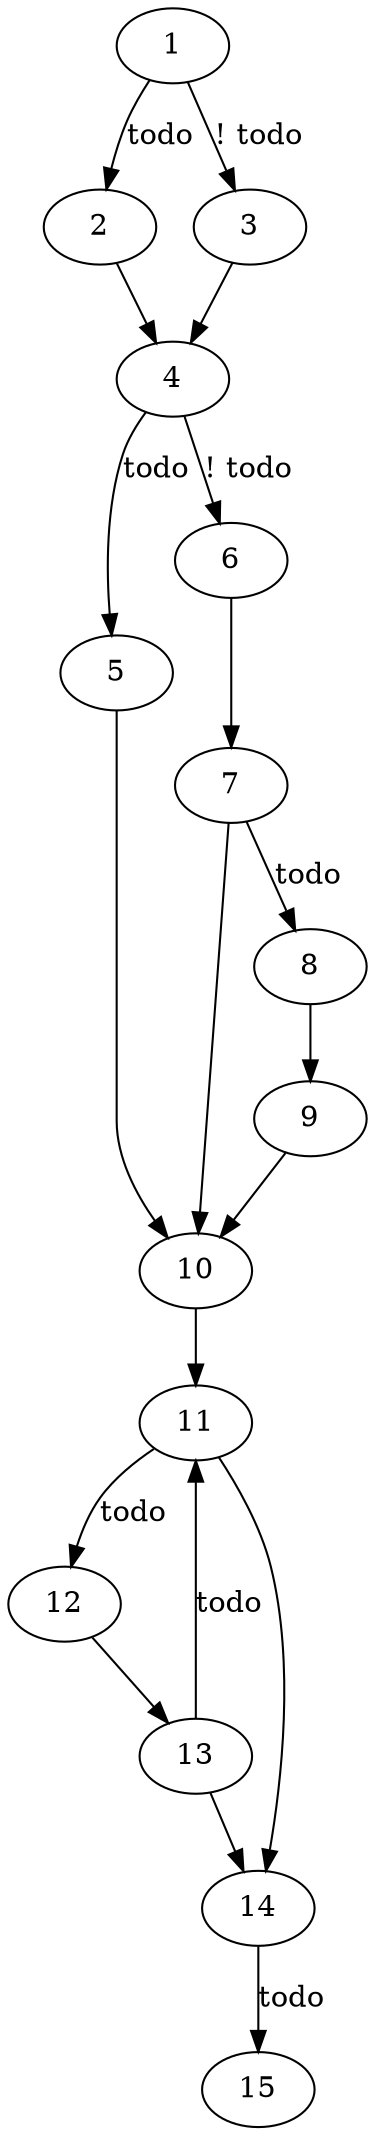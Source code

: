 strict digraph  {
1 [label=1];
2 [label=2];
3 [label=3];
4 [label=4];
5 [label=5];
6 [label=6];
7 [label=7];
8 [label=8];
9 [label=9];
10 [label=10];
11 [label=11];
12 [label=12];
13 [label=13];
14 [label=14];
15 [label=15];
1 -> 2  [label=todo];
1 -> 3  [label="! todo"];
2 -> 4;
3 -> 4;
4 -> 5  [label=todo];
4 -> 6  [label="! todo"];
5 -> 10;
6 -> 7;
7 -> 8  [label=todo];
7 -> 10;
8 -> 9;
9 -> 10;
10 -> 11;
11 -> 12  [label=todo];
11 -> 14;
12 -> 13;
13 -> 11  [label=todo];
13 -> 14;
14 -> 15  [label=todo];
}

